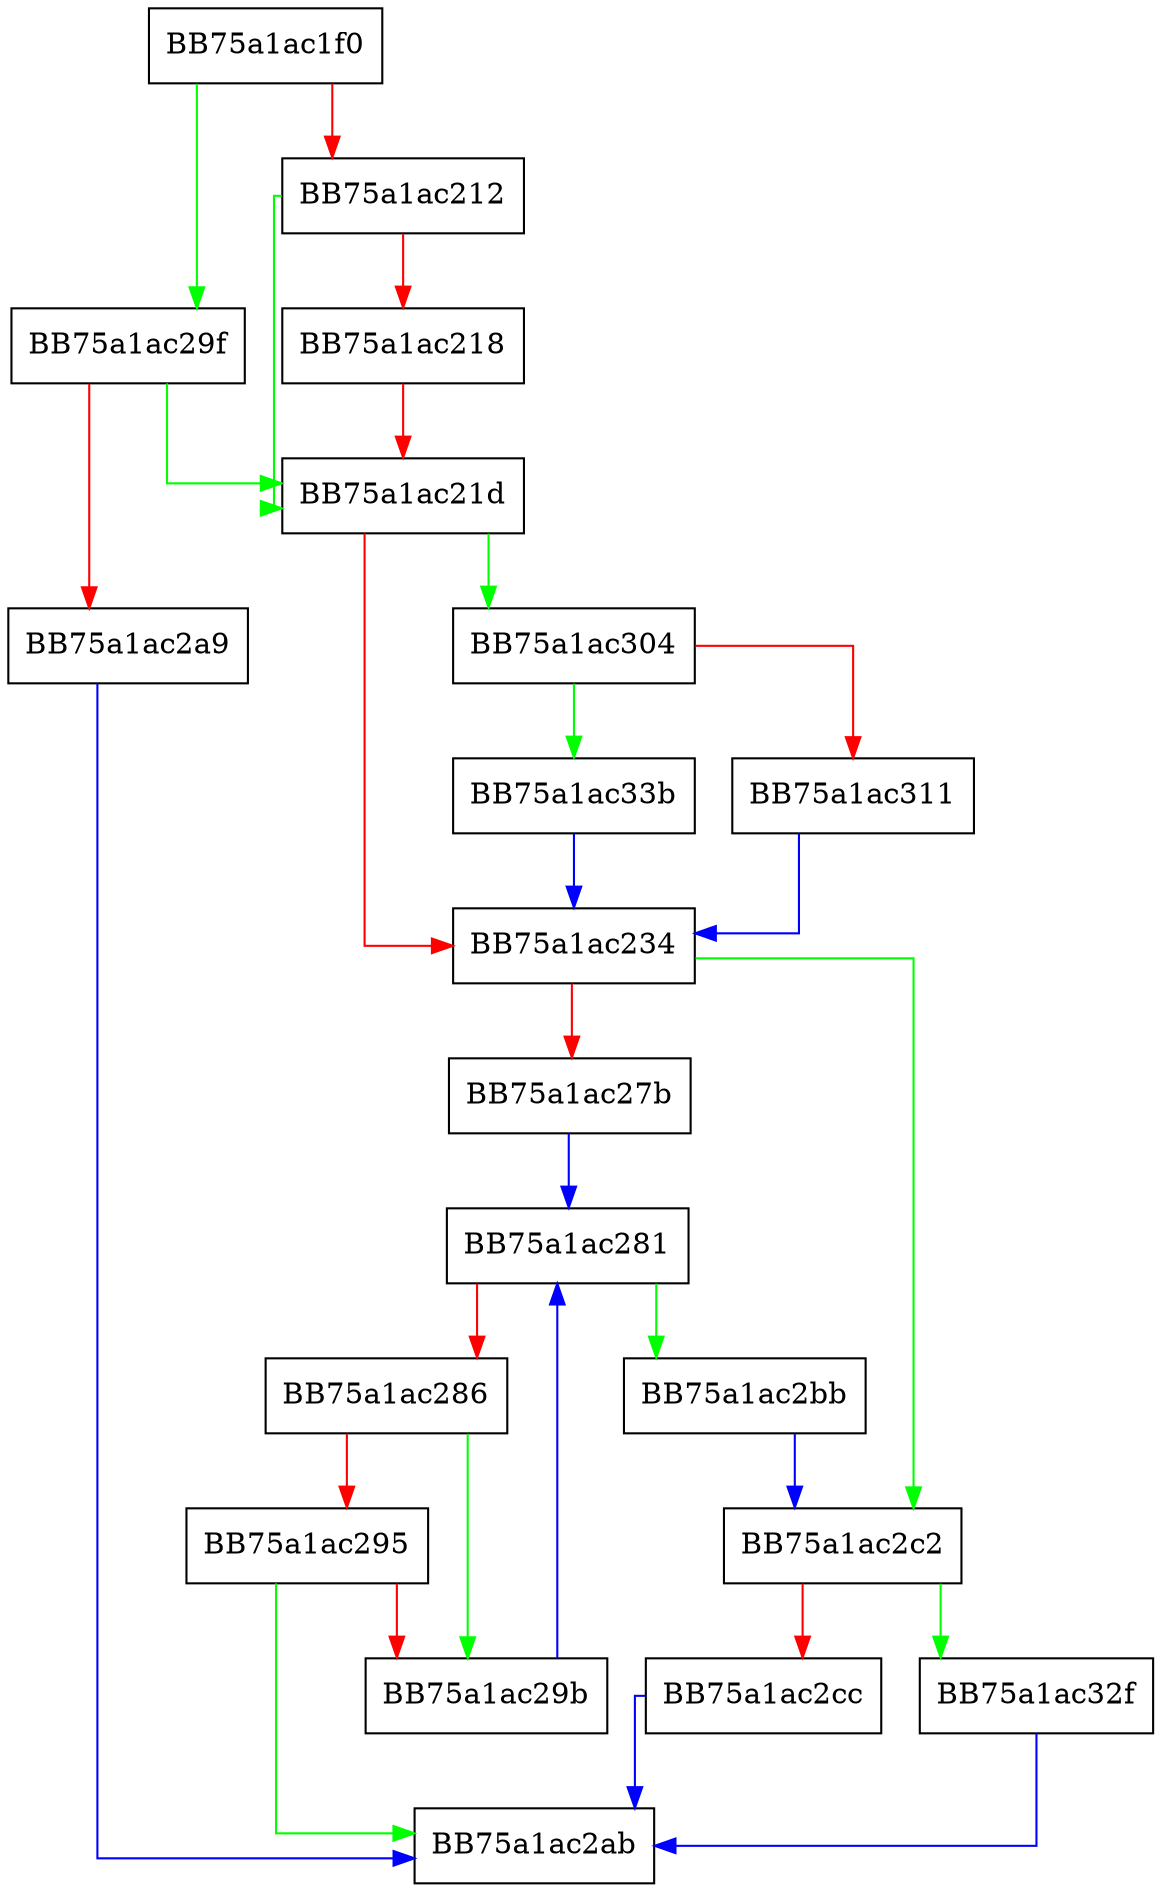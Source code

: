 digraph msil_get_const_op {
  node [shape="box"];
  graph [splines=ortho];
  BB75a1ac1f0 -> BB75a1ac29f [color="green"];
  BB75a1ac1f0 -> BB75a1ac212 [color="red"];
  BB75a1ac212 -> BB75a1ac21d [color="green"];
  BB75a1ac212 -> BB75a1ac218 [color="red"];
  BB75a1ac218 -> BB75a1ac21d [color="red"];
  BB75a1ac21d -> BB75a1ac304 [color="green"];
  BB75a1ac21d -> BB75a1ac234 [color="red"];
  BB75a1ac234 -> BB75a1ac2c2 [color="green"];
  BB75a1ac234 -> BB75a1ac27b [color="red"];
  BB75a1ac27b -> BB75a1ac281 [color="blue"];
  BB75a1ac281 -> BB75a1ac2bb [color="green"];
  BB75a1ac281 -> BB75a1ac286 [color="red"];
  BB75a1ac286 -> BB75a1ac29b [color="green"];
  BB75a1ac286 -> BB75a1ac295 [color="red"];
  BB75a1ac295 -> BB75a1ac2ab [color="green"];
  BB75a1ac295 -> BB75a1ac29b [color="red"];
  BB75a1ac29b -> BB75a1ac281 [color="blue"];
  BB75a1ac29f -> BB75a1ac21d [color="green"];
  BB75a1ac29f -> BB75a1ac2a9 [color="red"];
  BB75a1ac2a9 -> BB75a1ac2ab [color="blue"];
  BB75a1ac2bb -> BB75a1ac2c2 [color="blue"];
  BB75a1ac2c2 -> BB75a1ac32f [color="green"];
  BB75a1ac2c2 -> BB75a1ac2cc [color="red"];
  BB75a1ac2cc -> BB75a1ac2ab [color="blue"];
  BB75a1ac304 -> BB75a1ac33b [color="green"];
  BB75a1ac304 -> BB75a1ac311 [color="red"];
  BB75a1ac311 -> BB75a1ac234 [color="blue"];
  BB75a1ac32f -> BB75a1ac2ab [color="blue"];
  BB75a1ac33b -> BB75a1ac234 [color="blue"];
}